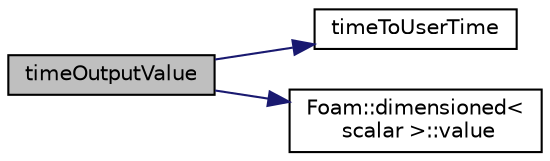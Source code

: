 digraph "timeOutputValue"
{
  bgcolor="transparent";
  edge [fontname="Helvetica",fontsize="10",labelfontname="Helvetica",labelfontsize="10"];
  node [fontname="Helvetica",fontsize="10",shape=record];
  rankdir="LR";
  Node1 [label="timeOutputValue",height=0.2,width=0.4,color="black", fillcolor="grey75", style="filled", fontcolor="black"];
  Node1 -> Node2 [color="midnightblue",fontsize="10",style="solid",fontname="Helvetica"];
  Node2 [label="timeToUserTime",height=0.2,width=0.4,color="black",URL="$a02708.html#ae43a289a023adc2d9e82b717dc87a620",tooltip="Convert the real-time (s) into user-time (e.g. CA deg) "];
  Node1 -> Node3 [color="midnightblue",fontsize="10",style="solid",fontname="Helvetica"];
  Node3 [label="Foam::dimensioned\<\l scalar \>::value",height=0.2,width=0.4,color="black",URL="$a00540.html#a080d3824651cfcf52f72acceec615aaa",tooltip="Return const reference to value. "];
}
